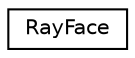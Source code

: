 digraph G
{
  edge [fontname="Helvetica",fontsize="10",labelfontname="Helvetica",labelfontsize="10"];
  node [fontname="Helvetica",fontsize="10",shape=record];
  rankdir=LR;
  Node1 [label="RayFace",height=0.2,width=0.4,color="black", fillcolor="white", style="filled",URL="$d3/d7c/structRayFace.html"];
}
